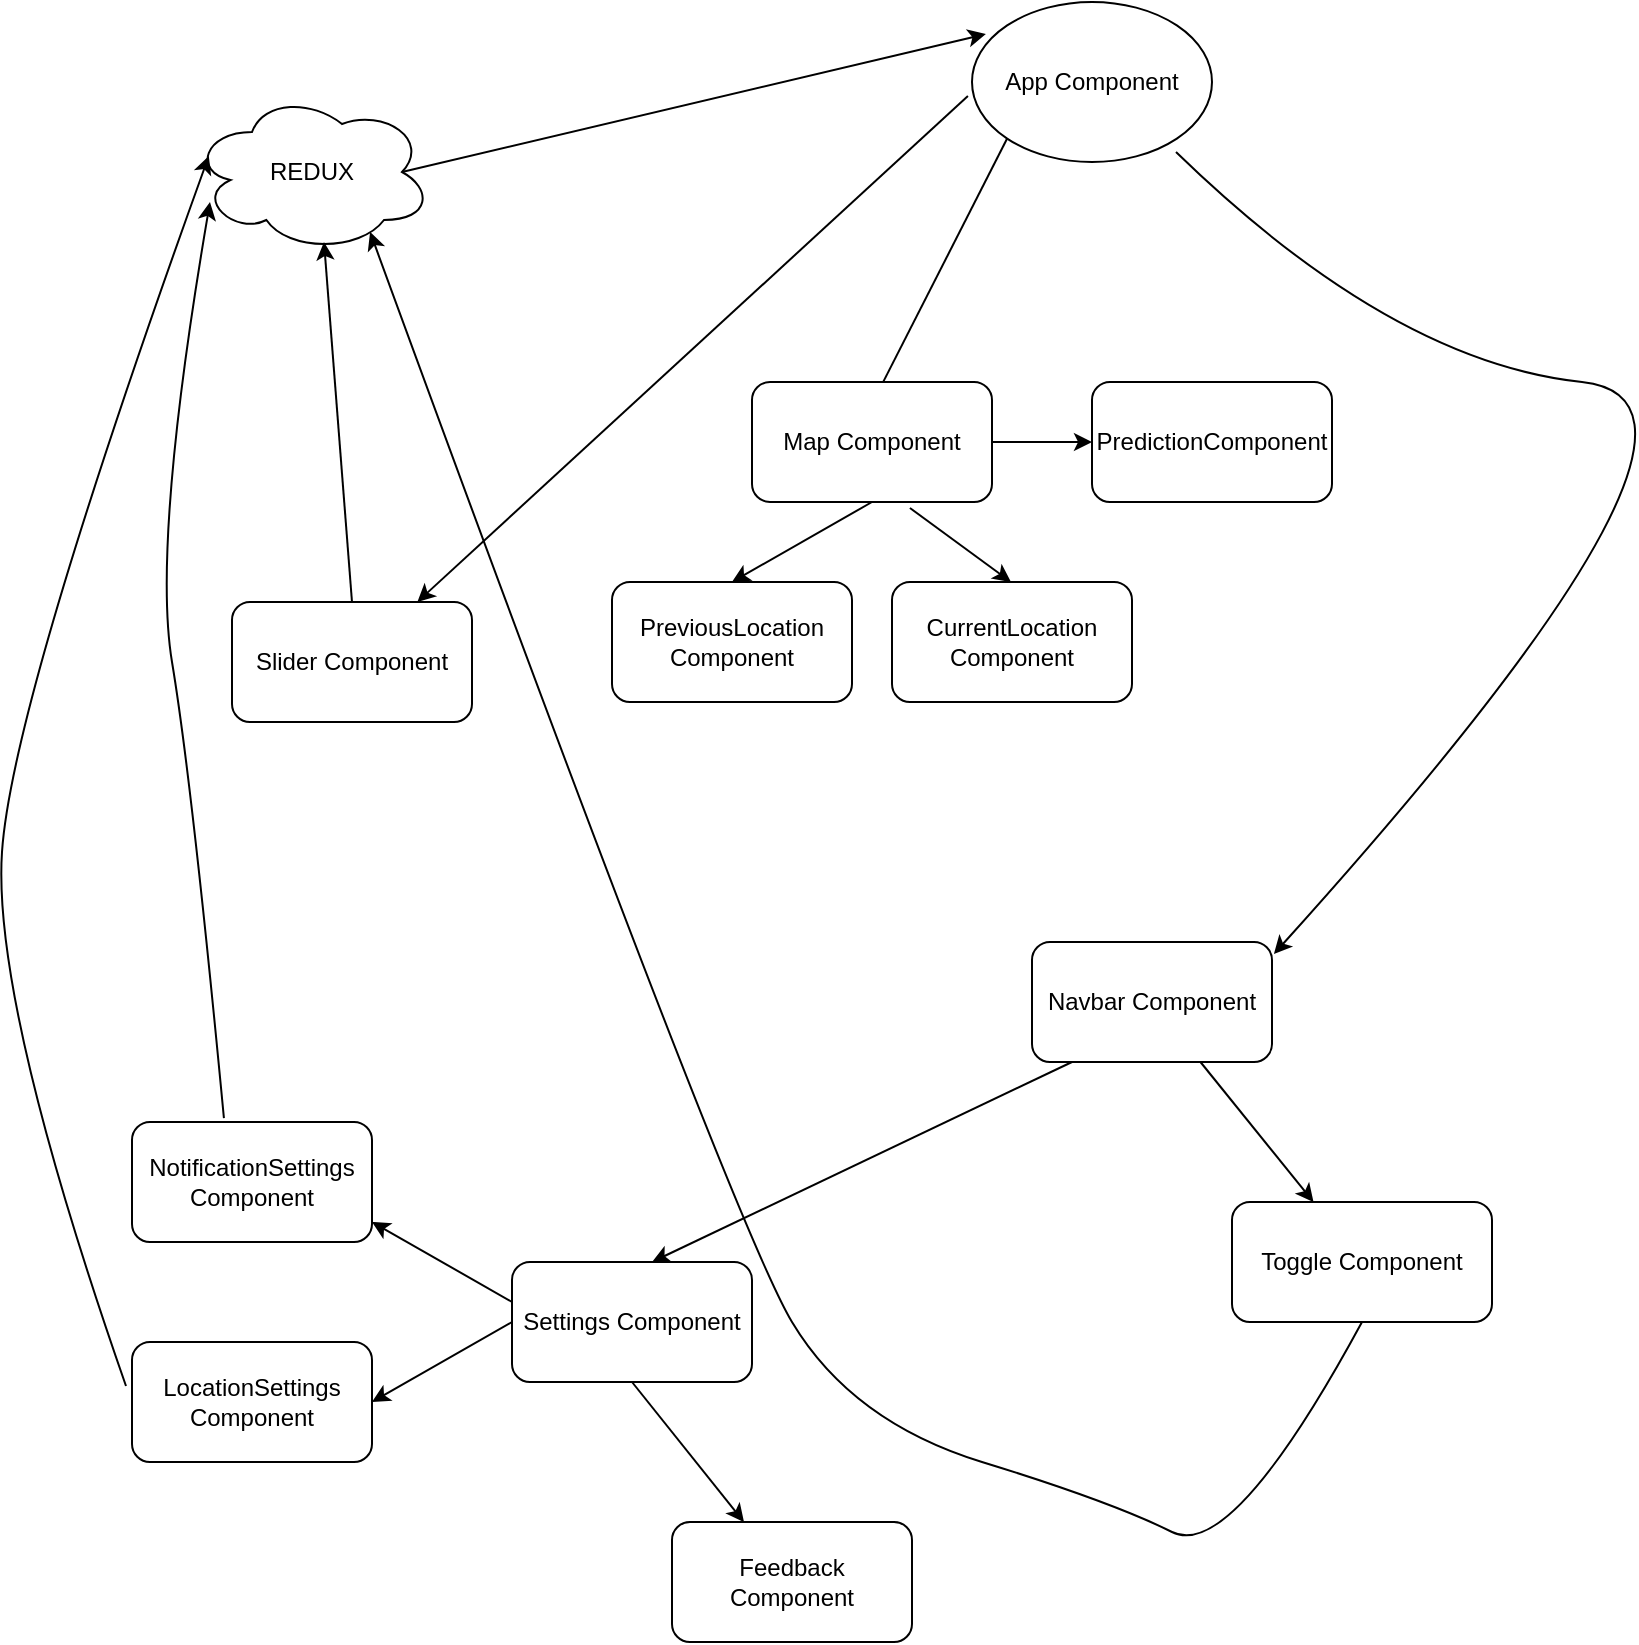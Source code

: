 <mxfile version="10.6.7"><diagram id="3GMYYHbXtkchm1QYkdmv" name="Page-1"><mxGraphModel dx="2034" dy="1166" grid="1" gridSize="10" guides="1" tooltips="1" connect="1" arrows="1" fold="1" page="1" pageScale="1" pageWidth="1100" pageHeight="1100" math="0" shadow="0"><root><mxCell id="0"/><mxCell id="1" parent="0"/><mxCell id="9jPyXCHBqzfZ0YvzXXDD-2" value="App Component" style="ellipse;whiteSpace=wrap;html=1;" vertex="1" parent="1"><mxGeometry x="510" y="40" width="120" height="80" as="geometry"/></mxCell><mxCell id="9jPyXCHBqzfZ0YvzXXDD-4" value="Navbar Component" style="rounded=1;whiteSpace=wrap;html=1;" vertex="1" parent="1"><mxGeometry x="540" y="510" width="120" height="60" as="geometry"/></mxCell><mxCell id="9jPyXCHBqzfZ0YvzXXDD-5" value="" style="endArrow=classic;html=1;exitX=-0.017;exitY=0.588;exitDx=0;exitDy=0;exitPerimeter=0;" edge="1" parent="1" source="9jPyXCHBqzfZ0YvzXXDD-2" target="9jPyXCHBqzfZ0YvzXXDD-6"><mxGeometry width="50" height="50" relative="1" as="geometry"><mxPoint x="570" y="195" as="sourcePoint"/><mxPoint x="500" y="255" as="targetPoint"/></mxGeometry></mxCell><mxCell id="9jPyXCHBqzfZ0YvzXXDD-6" value="Slider Component" style="rounded=1;whiteSpace=wrap;html=1;" vertex="1" parent="1"><mxGeometry x="140" y="340" width="120" height="60" as="geometry"/></mxCell><mxCell id="9jPyXCHBqzfZ0YvzXXDD-7" value="" style="endArrow=classic;html=1;exitX=0;exitY=1;exitDx=0;exitDy=0;" edge="1" parent="1" source="9jPyXCHBqzfZ0YvzXXDD-2"><mxGeometry width="50" height="50" relative="1" as="geometry"><mxPoint x="460" y="140" as="sourcePoint"/><mxPoint x="460.5" y="240" as="targetPoint"/></mxGeometry></mxCell><mxCell id="9jPyXCHBqzfZ0YvzXXDD-8" value="Map Component&lt;br&gt;" style="rounded=1;whiteSpace=wrap;html=1;" vertex="1" parent="1"><mxGeometry x="400" y="230" width="120" height="60" as="geometry"/></mxCell><mxCell id="9jPyXCHBqzfZ0YvzXXDD-10" value="REDUX" style="ellipse;shape=cloud;whiteSpace=wrap;html=1;" vertex="1" parent="1"><mxGeometry x="120" y="85" width="120" height="80" as="geometry"/></mxCell><mxCell id="9jPyXCHBqzfZ0YvzXXDD-11" value="" style="endArrow=classic;html=1;entryX=0.058;entryY=0.2;entryDx=0;entryDy=0;entryPerimeter=0;exitX=0.875;exitY=0.5;exitDx=0;exitDy=0;exitPerimeter=0;" edge="1" parent="1" source="9jPyXCHBqzfZ0YvzXXDD-10" target="9jPyXCHBqzfZ0YvzXXDD-2"><mxGeometry width="50" height="50" relative="1" as="geometry"><mxPoint x="335" y="125" as="sourcePoint"/><mxPoint x="390" y="100" as="targetPoint"/></mxGeometry></mxCell><mxCell id="9jPyXCHBqzfZ0YvzXXDD-12" value="" style="endArrow=classic;html=1;exitX=0.5;exitY=0;exitDx=0;exitDy=0;" edge="1" parent="1" source="9jPyXCHBqzfZ0YvzXXDD-6"><mxGeometry width="50" height="50" relative="1" as="geometry"><mxPoint x="200" y="277" as="sourcePoint"/><mxPoint x="186" y="160" as="targetPoint"/></mxGeometry></mxCell><mxCell id="9jPyXCHBqzfZ0YvzXXDD-13" value="PreviousLocation Component" style="rounded=1;whiteSpace=wrap;html=1;" vertex="1" parent="1"><mxGeometry x="330" y="330" width="120" height="60" as="geometry"/></mxCell><mxCell id="9jPyXCHBqzfZ0YvzXXDD-14" value="" style="endArrow=classic;html=1;entryX=0.5;entryY=0;entryDx=0;entryDy=0;exitX=0.5;exitY=1;exitDx=0;exitDy=0;" edge="1" parent="1" source="9jPyXCHBqzfZ0YvzXXDD-8" target="9jPyXCHBqzfZ0YvzXXDD-13"><mxGeometry width="50" height="50" relative="1" as="geometry"><mxPoint x="540" y="385" as="sourcePoint"/><mxPoint x="530" y="465" as="targetPoint"/></mxGeometry></mxCell><mxCell id="9jPyXCHBqzfZ0YvzXXDD-15" value="" style="endArrow=classic;html=1;exitX=0.658;exitY=1.05;exitDx=0;exitDy=0;exitPerimeter=0;" edge="1" parent="1" source="9jPyXCHBqzfZ0YvzXXDD-8"><mxGeometry width="50" height="50" relative="1" as="geometry"><mxPoint x="529.5" y="250" as="sourcePoint"/><mxPoint x="529.5" y="330" as="targetPoint"/></mxGeometry></mxCell><mxCell id="9jPyXCHBqzfZ0YvzXXDD-16" value="CurrentLocation Component&lt;br&gt;" style="rounded=1;whiteSpace=wrap;html=1;" vertex="1" parent="1"><mxGeometry x="470" y="330" width="120" height="60" as="geometry"/></mxCell><mxCell id="9jPyXCHBqzfZ0YvzXXDD-17" value="" style="endArrow=classic;html=1;exitX=1;exitY=0.5;exitDx=0;exitDy=0;" edge="1" parent="1" source="9jPyXCHBqzfZ0YvzXXDD-8" target="9jPyXCHBqzfZ0YvzXXDD-18"><mxGeometry width="50" height="50" relative="1" as="geometry"><mxPoint x="650" y="375" as="sourcePoint"/><mxPoint x="700" y="415" as="targetPoint"/></mxGeometry></mxCell><mxCell id="9jPyXCHBqzfZ0YvzXXDD-18" value="PredictionComponent" style="rounded=1;whiteSpace=wrap;html=1;" vertex="1" parent="1"><mxGeometry x="570" y="230" width="120" height="60" as="geometry"/></mxCell><mxCell id="9jPyXCHBqzfZ0YvzXXDD-20" value="" style="curved=1;endArrow=classic;html=1;exitX=0.85;exitY=0.938;exitDx=0;exitDy=0;exitPerimeter=0;entryX=1.008;entryY=0.1;entryDx=0;entryDy=0;entryPerimeter=0;" edge="1" parent="1" source="9jPyXCHBqzfZ0YvzXXDD-2" target="9jPyXCHBqzfZ0YvzXXDD-4"><mxGeometry width="50" height="50" relative="1" as="geometry"><mxPoint x="710" y="180" as="sourcePoint"/><mxPoint x="840" y="480" as="targetPoint"/><Array as="points"><mxPoint x="720" y="220"/><mxPoint x="910" y="240"/></Array></mxGeometry></mxCell><mxCell id="9jPyXCHBqzfZ0YvzXXDD-21" value="Toggle Component" style="rounded=1;whiteSpace=wrap;html=1;" vertex="1" parent="1"><mxGeometry x="640" y="640" width="130" height="60" as="geometry"/></mxCell><mxCell id="9jPyXCHBqzfZ0YvzXXDD-22" value="" style="endArrow=classic;html=1;" edge="1" parent="1" source="9jPyXCHBqzfZ0YvzXXDD-4" target="9jPyXCHBqzfZ0YvzXXDD-21"><mxGeometry width="50" height="50" relative="1" as="geometry"><mxPoint x="660" y="600" as="sourcePoint"/><mxPoint x="710" y="550" as="targetPoint"/></mxGeometry></mxCell><mxCell id="9jPyXCHBqzfZ0YvzXXDD-23" value="" style="curved=1;endArrow=classic;html=1;exitX=0.5;exitY=1;exitDx=0;exitDy=0;entryX=0.742;entryY=0.875;entryDx=0;entryDy=0;entryPerimeter=0;" edge="1" parent="1" source="9jPyXCHBqzfZ0YvzXXDD-21" target="9jPyXCHBqzfZ0YvzXXDD-10"><mxGeometry width="50" height="50" relative="1" as="geometry"><mxPoint x="510" y="830" as="sourcePoint"/><mxPoint x="300" y="190" as="targetPoint"/><Array as="points"><mxPoint x="640" y="820"/><mxPoint x="580" y="790"/><mxPoint x="450" y="750"/><mxPoint x="390" y="650"/></Array></mxGeometry></mxCell><mxCell id="9jPyXCHBqzfZ0YvzXXDD-25" value="" style="endArrow=classic;html=1;" edge="1" parent="1"><mxGeometry width="50" height="50" relative="1" as="geometry"><mxPoint x="560" y="570" as="sourcePoint"/><mxPoint x="350" y="670" as="targetPoint"/></mxGeometry></mxCell><mxCell id="9jPyXCHBqzfZ0YvzXXDD-26" value="Settings Component" style="rounded=1;whiteSpace=wrap;html=1;" vertex="1" parent="1"><mxGeometry x="280" y="670" width="120" height="60" as="geometry"/></mxCell><mxCell id="9jPyXCHBqzfZ0YvzXXDD-27" value="" style="endArrow=classic;html=1;" edge="1" parent="1"><mxGeometry width="50" height="50" relative="1" as="geometry"><mxPoint x="280" y="690" as="sourcePoint"/><mxPoint x="210" y="650" as="targetPoint"/></mxGeometry></mxCell><mxCell id="9jPyXCHBqzfZ0YvzXXDD-28" value="" style="endArrow=classic;html=1;" edge="1" parent="1"><mxGeometry width="50" height="50" relative="1" as="geometry"><mxPoint x="280" y="700" as="sourcePoint"/><mxPoint x="210" y="740" as="targetPoint"/></mxGeometry></mxCell><mxCell id="9jPyXCHBqzfZ0YvzXXDD-30" value="NotificationSettings Component" style="rounded=1;whiteSpace=wrap;html=1;" vertex="1" parent="1"><mxGeometry x="90" y="600" width="120" height="60" as="geometry"/></mxCell><mxCell id="9jPyXCHBqzfZ0YvzXXDD-31" value="LocationSettings Component&lt;br&gt;" style="rounded=1;whiteSpace=wrap;html=1;" vertex="1" parent="1"><mxGeometry x="90" y="710" width="120" height="60" as="geometry"/></mxCell><mxCell id="9jPyXCHBqzfZ0YvzXXDD-33" value="" style="curved=1;endArrow=classic;html=1;exitX=0.383;exitY=-0.033;exitDx=0;exitDy=0;exitPerimeter=0;entryX=0.075;entryY=0.688;entryDx=0;entryDy=0;entryPerimeter=0;" edge="1" parent="1" source="9jPyXCHBqzfZ0YvzXXDD-30" target="9jPyXCHBqzfZ0YvzXXDD-10"><mxGeometry width="50" height="50" relative="1" as="geometry"><mxPoint x="90" y="880" as="sourcePoint"/><mxPoint x="90" y="450" as="targetPoint"/><Array as="points"><mxPoint x="120" y="430"/><mxPoint x="100" y="310"/></Array></mxGeometry></mxCell><mxCell id="9jPyXCHBqzfZ0YvzXXDD-34" value="" style="curved=1;endArrow=classic;html=1;exitX=-0.025;exitY=0.367;exitDx=0;exitDy=0;exitPerimeter=0;entryX=0.07;entryY=0.4;entryDx=0;entryDy=0;entryPerimeter=0;" edge="1" parent="1" source="9jPyXCHBqzfZ0YvzXXDD-31" target="9jPyXCHBqzfZ0YvzXXDD-10"><mxGeometry width="50" height="50" relative="1" as="geometry"><mxPoint x="90" y="880" as="sourcePoint"/><mxPoint x="140" y="830" as="targetPoint"/><Array as="points"><mxPoint x="20" y="540"/><mxPoint x="30" y="390"/></Array></mxGeometry></mxCell><mxCell id="9jPyXCHBqzfZ0YvzXXDD-35" value="" style="endArrow=classic;html=1;" edge="1" parent="1" target="9jPyXCHBqzfZ0YvzXXDD-36"><mxGeometry width="50" height="50" relative="1" as="geometry"><mxPoint x="340" y="730" as="sourcePoint"/><mxPoint x="410" y="810" as="targetPoint"/></mxGeometry></mxCell><mxCell id="9jPyXCHBqzfZ0YvzXXDD-36" value="Feedback Component&lt;br&gt;" style="rounded=1;whiteSpace=wrap;html=1;" vertex="1" parent="1"><mxGeometry x="360" y="800" width="120" height="60" as="geometry"/></mxCell></root></mxGraphModel></diagram></mxfile>
